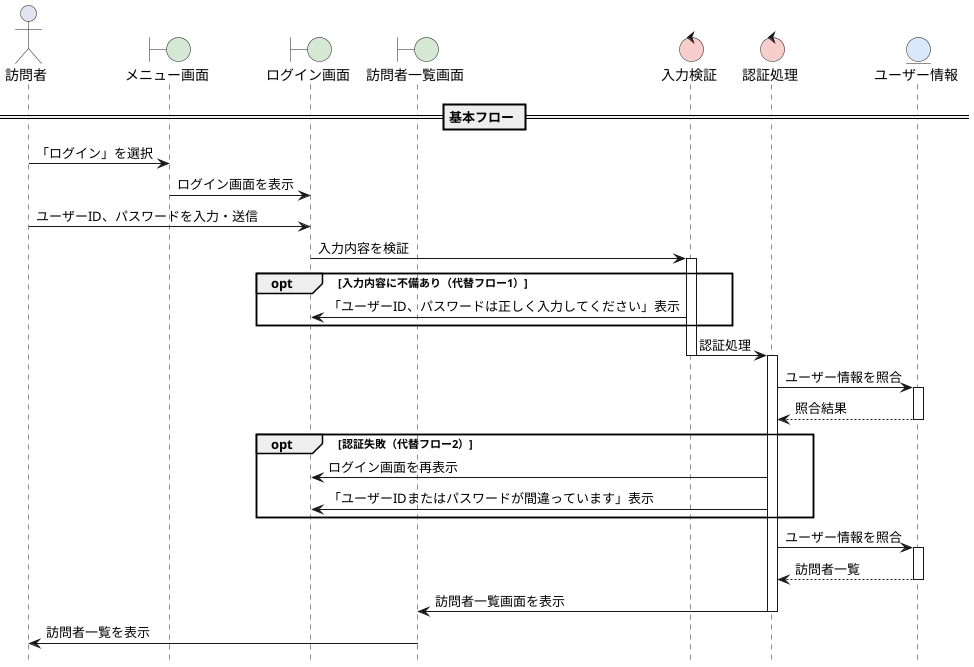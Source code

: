 @startuml Web訪問者システム-ログインシーケンス図
hide footbox
skinparam boundaryBackgroundColor #D5E8D4
skinparam controlBackgroundColor  #F8CECC
skinparam entityBackgroundColor   #DAE8FC

actor 訪問者 as A
boundary メニュー画面 as B1
boundary ログイン画面 as B2
boundary 訪問者一覧画面 as B3
control 入力検証 as C1
control 認証処理 as C2
entity ユーザー情報 as E

== 基本フロー ==
A -> B1: 「ログイン」を選択
B1 -> B2: ログイン画面を表示

A -> B2: ユーザーID、パスワードを入力・送信
B2 -> C1: 入力内容を検証
activate C1

opt 入力内容に不備あり（代替フロー1）
    C1 -> B2: 「ユーザーID、パスワードは正しく入力してください」表示
    
end

C1 -> C2: 認証処理
deactivate C1
activate C2

C2 -> E: ユーザー情報を照合
activate E
E --> C2: 照合結果
deactivate E

opt 認証失敗（代替フロー2）
    C2 -> B2: ログイン画面を再表示
    C2 -> B2: 「ユーザーIDまたはパスワードが間違っています」表示
end

C2 -> E: ユーザー情報を照合
activate E
E --> C2: 訪問者一覧
deactivate E

C2 -> B3: 訪問者一覧画面を表示
deactivate C2
B3 -> A: 訪問者一覧を表示

@enduml
